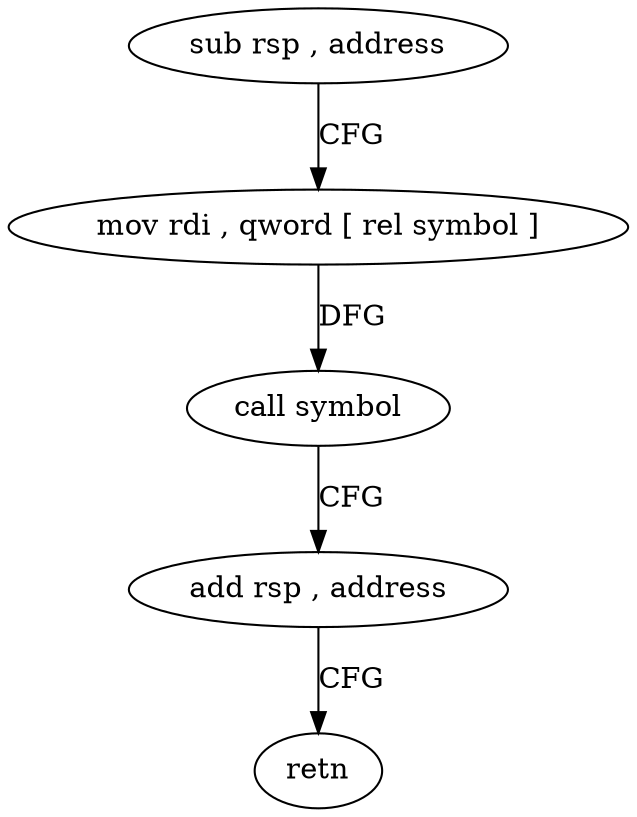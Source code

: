 digraph "func" {
"4204991" [label = "sub rsp , address" ]
"4204995" [label = "mov rdi , qword [ rel symbol ]" ]
"4205002" [label = "call symbol" ]
"4205007" [label = "add rsp , address" ]
"4205011" [label = "retn" ]
"4204991" -> "4204995" [ label = "CFG" ]
"4204995" -> "4205002" [ label = "DFG" ]
"4205002" -> "4205007" [ label = "CFG" ]
"4205007" -> "4205011" [ label = "CFG" ]
}
